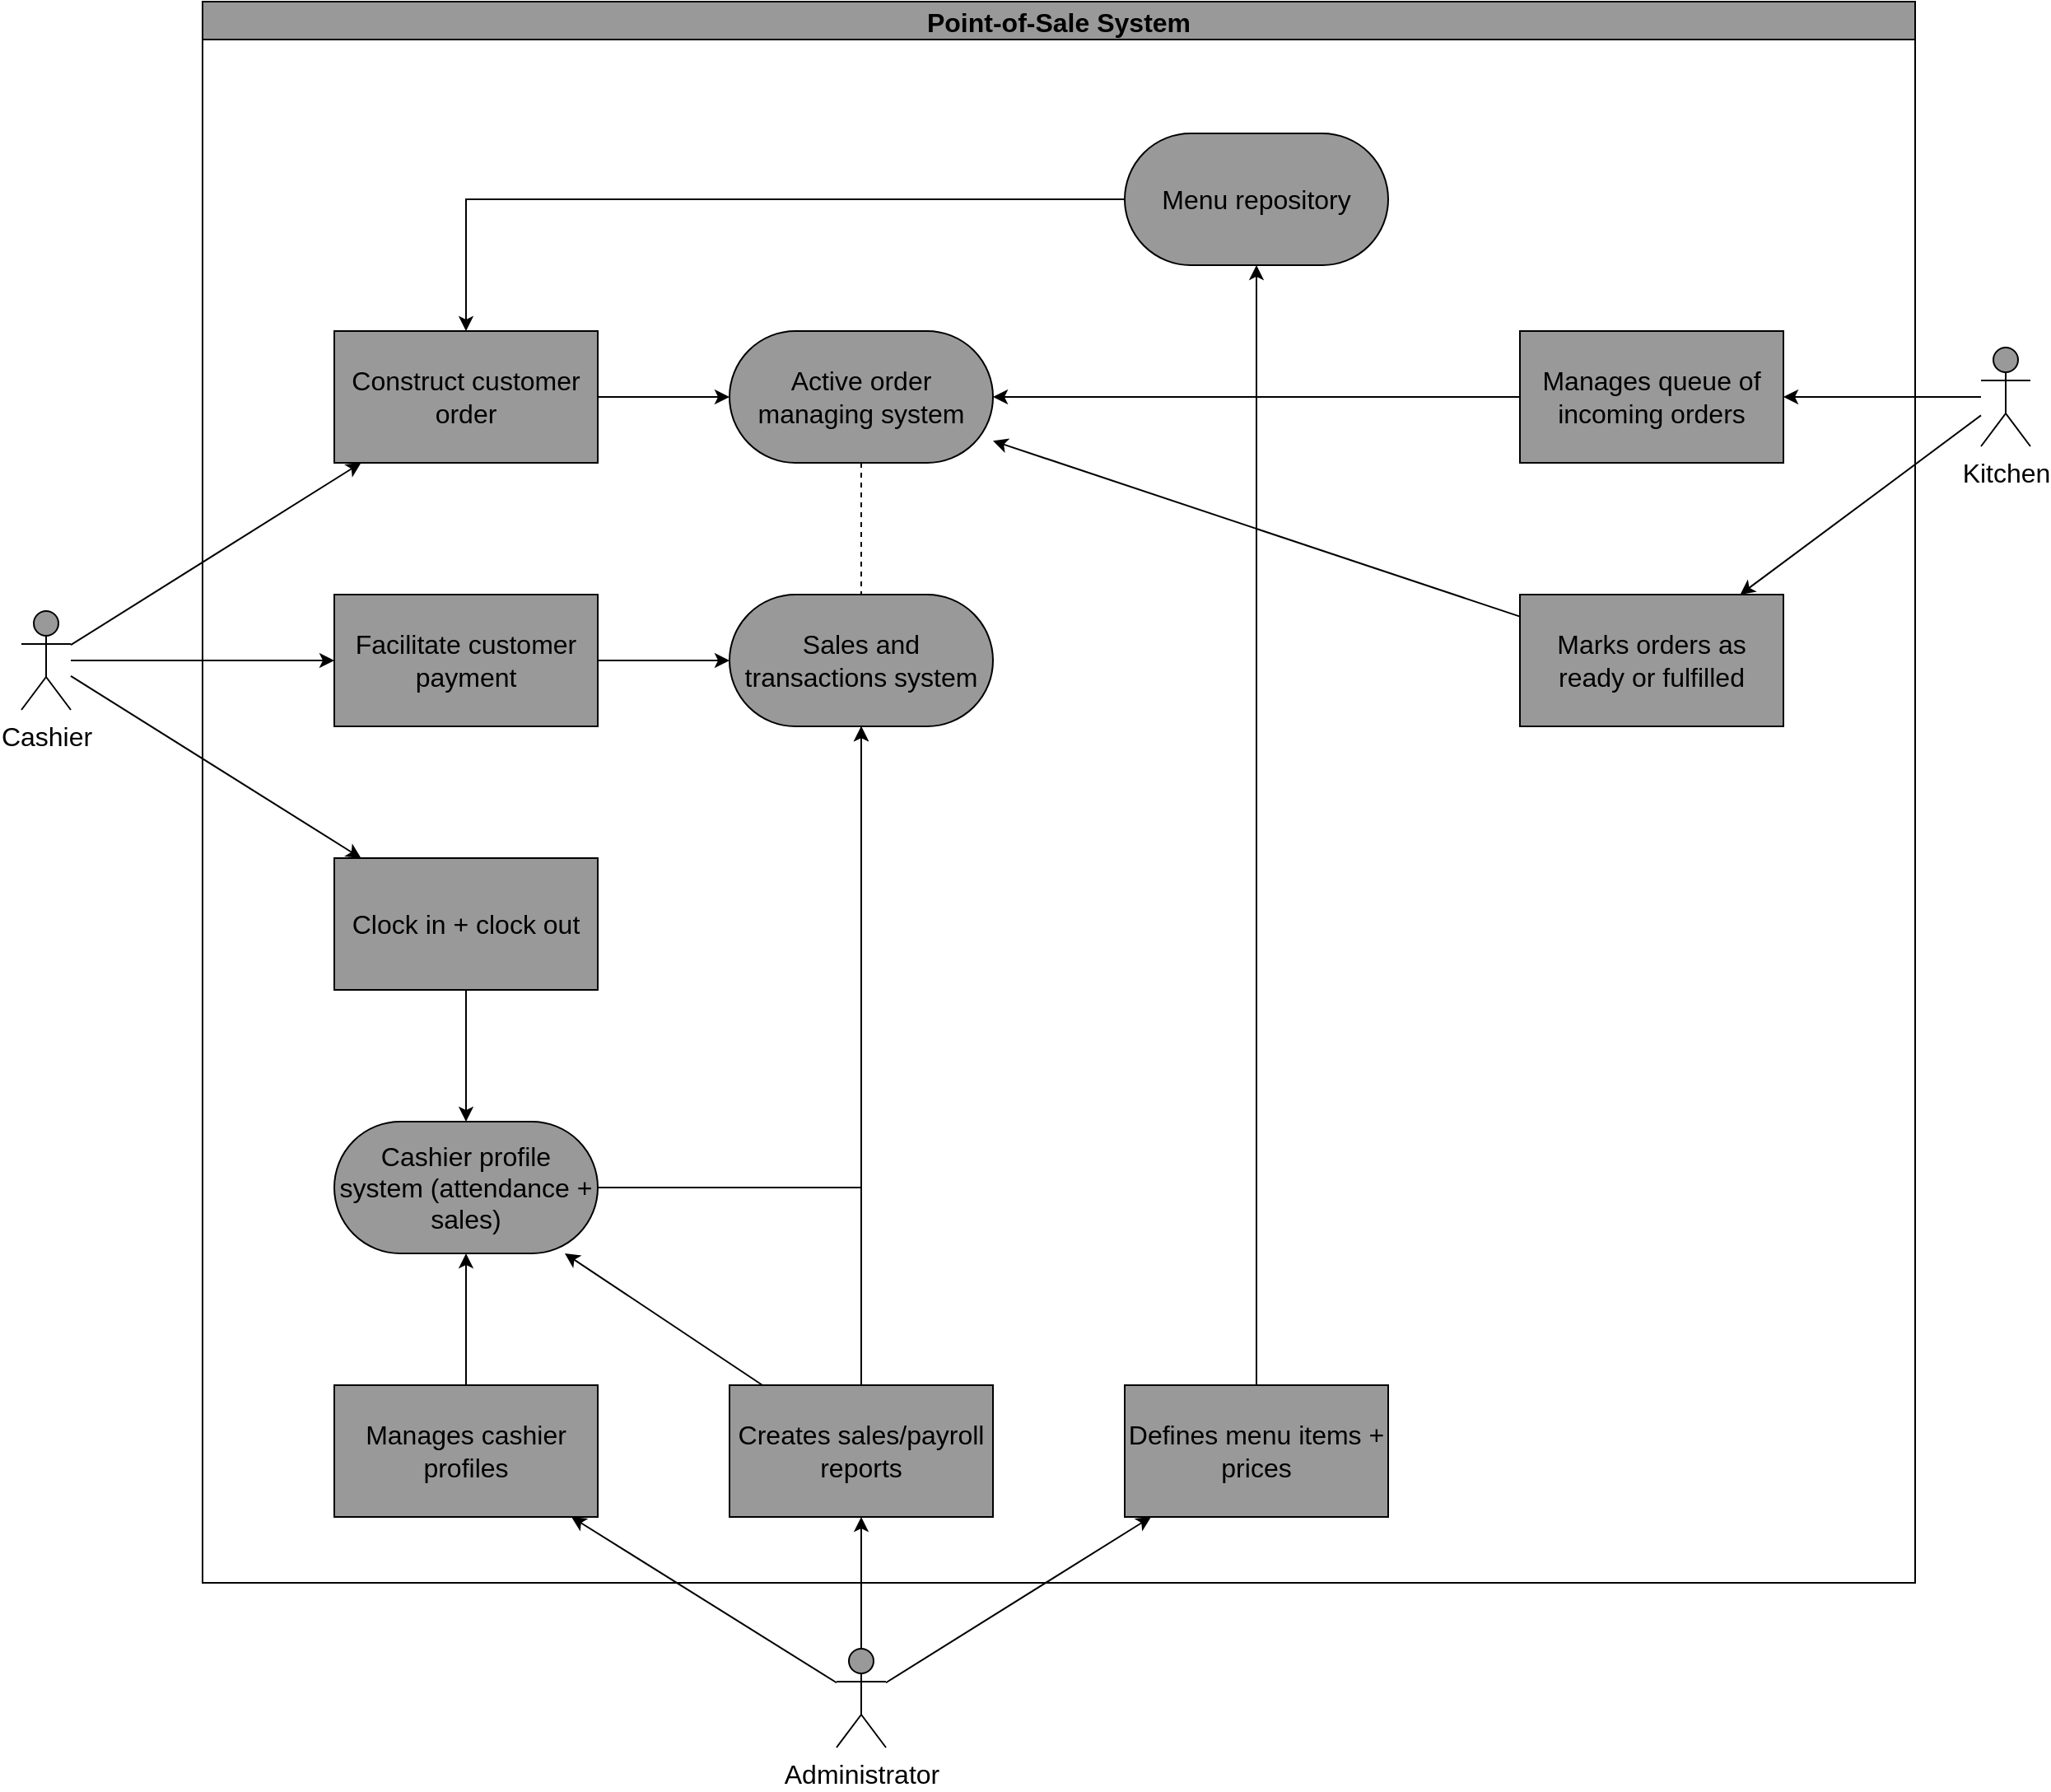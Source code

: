 <mxfile version="20.8.16" type="device"><diagram name="use-case" id="IndRB2VbSeA_82g0Wild"><mxGraphModel dx="2057" dy="1188" grid="1" gridSize="10" guides="1" tooltips="1" connect="1" arrows="1" fold="1" page="1" pageScale="1" pageWidth="1600" pageHeight="1200" math="0" shadow="0"><root><mxCell id="0"/><mxCell id="1" parent="0"/><mxCell id="WKDvjSBLzK-Cvk2dFask-39" style="edgeStyle=none;rounded=0;orthogonalLoop=1;jettySize=auto;html=1;fontSize=16;" parent="1" source="WKDvjSBLzK-Cvk2dFask-31" target="WKDvjSBLzK-Cvk2dFask-38" edge="1"><mxGeometry relative="1" as="geometry"/></mxCell><mxCell id="WKDvjSBLzK-Cvk2dFask-41" style="edgeStyle=none;rounded=0;orthogonalLoop=1;jettySize=auto;html=1;fontSize=16;" parent="1" source="WKDvjSBLzK-Cvk2dFask-31" target="WKDvjSBLzK-Cvk2dFask-40" edge="1"><mxGeometry relative="1" as="geometry"/></mxCell><mxCell id="WKDvjSBLzK-Cvk2dFask-45" style="edgeStyle=none;rounded=0;orthogonalLoop=1;jettySize=auto;html=1;fontSize=16;" parent="1" source="WKDvjSBLzK-Cvk2dFask-31" target="WKDvjSBLzK-Cvk2dFask-44" edge="1"><mxGeometry relative="1" as="geometry"/></mxCell><mxCell id="WKDvjSBLzK-Cvk2dFask-31" value="Cashier" style="shape=umlActor;verticalLabelPosition=bottom;verticalAlign=top;html=1;fontSize=16;fillColor=#999999;" parent="1" vertex="1"><mxGeometry x="130" y="450" width="30" height="60" as="geometry"/></mxCell><mxCell id="WKDvjSBLzK-Cvk2dFask-60" style="edgeStyle=none;rounded=0;orthogonalLoop=1;jettySize=auto;html=1;fontSize=16;" parent="1" source="WKDvjSBLzK-Cvk2dFask-32" target="WKDvjSBLzK-Cvk2dFask-57" edge="1"><mxGeometry relative="1" as="geometry"/></mxCell><mxCell id="WKDvjSBLzK-Cvk2dFask-79" style="edgeStyle=none;rounded=0;orthogonalLoop=1;jettySize=auto;html=1;fontSize=16;" parent="1" source="WKDvjSBLzK-Cvk2dFask-32" target="WKDvjSBLzK-Cvk2dFask-77" edge="1"><mxGeometry relative="1" as="geometry"/></mxCell><mxCell id="WKDvjSBLzK-Cvk2dFask-88" style="edgeStyle=none;rounded=0;orthogonalLoop=1;jettySize=auto;html=1;fontSize=16;endArrow=classic;endFill=1;" parent="1" source="WKDvjSBLzK-Cvk2dFask-32" target="WKDvjSBLzK-Cvk2dFask-87" edge="1"><mxGeometry relative="1" as="geometry"/></mxCell><mxCell id="WKDvjSBLzK-Cvk2dFask-32" value="Administrator" style="shape=umlActor;verticalLabelPosition=bottom;verticalAlign=top;html=1;fontSize=16;fillColor=#999999;" parent="1" vertex="1"><mxGeometry x="625" y="1080" width="30" height="60" as="geometry"/></mxCell><mxCell id="WKDvjSBLzK-Cvk2dFask-51" style="edgeStyle=none;rounded=0;orthogonalLoop=1;jettySize=auto;html=1;fontSize=16;" parent="1" source="WKDvjSBLzK-Cvk2dFask-33" target="WKDvjSBLzK-Cvk2dFask-50" edge="1"><mxGeometry relative="1" as="geometry"/></mxCell><mxCell id="WKDvjSBLzK-Cvk2dFask-54" style="edgeStyle=none;rounded=0;orthogonalLoop=1;jettySize=auto;html=1;fontSize=16;" parent="1" source="WKDvjSBLzK-Cvk2dFask-33" target="WKDvjSBLzK-Cvk2dFask-52" edge="1"><mxGeometry relative="1" as="geometry"/></mxCell><mxCell id="WKDvjSBLzK-Cvk2dFask-33" value="Kitchen" style="shape=umlActor;verticalLabelPosition=bottom;verticalAlign=top;html=1;fontSize=16;fillColor=#999999;" parent="1" vertex="1"><mxGeometry x="1320" y="290" width="30" height="60" as="geometry"/></mxCell><mxCell id="WKDvjSBLzK-Cvk2dFask-37" value="Point-of-Sale System" style="swimlane;fontSize=16;fillColor=#999999;" parent="1" vertex="1"><mxGeometry x="240" y="80" width="1040" height="960" as="geometry"/></mxCell><mxCell id="WKDvjSBLzK-Cvk2dFask-49" style="edgeStyle=none;rounded=0;orthogonalLoop=1;jettySize=auto;html=1;fontSize=16;" parent="WKDvjSBLzK-Cvk2dFask-37" source="WKDvjSBLzK-Cvk2dFask-38" target="WKDvjSBLzK-Cvk2dFask-48" edge="1"><mxGeometry relative="1" as="geometry"/></mxCell><mxCell id="WKDvjSBLzK-Cvk2dFask-38" value="Construct customer order" style="rounded=1;whiteSpace=wrap;html=1;fontSize=16;fillColor=#999999;arcSize=0;" parent="WKDvjSBLzK-Cvk2dFask-37" vertex="1"><mxGeometry x="80" y="200" width="160" height="80" as="geometry"/></mxCell><mxCell id="WKDvjSBLzK-Cvk2dFask-43" style="edgeStyle=none;rounded=0;orthogonalLoop=1;jettySize=auto;html=1;fontSize=16;" parent="WKDvjSBLzK-Cvk2dFask-37" source="WKDvjSBLzK-Cvk2dFask-40" target="WKDvjSBLzK-Cvk2dFask-42" edge="1"><mxGeometry relative="1" as="geometry"/></mxCell><mxCell id="WKDvjSBLzK-Cvk2dFask-40" value="Facilitate customer payment" style="rounded=1;whiteSpace=wrap;html=1;fontSize=16;fillColor=#999999;arcSize=0;" parent="WKDvjSBLzK-Cvk2dFask-37" vertex="1"><mxGeometry x="80" y="360" width="160" height="80" as="geometry"/></mxCell><mxCell id="WKDvjSBLzK-Cvk2dFask-42" value="Sales and transactions system" style="rounded=1;whiteSpace=wrap;html=1;fontSize=16;fillColor=#999999;arcSize=50;" parent="WKDvjSBLzK-Cvk2dFask-37" vertex="1"><mxGeometry x="320" y="360" width="160" height="80" as="geometry"/></mxCell><mxCell id="WKDvjSBLzK-Cvk2dFask-85" style="edgeStyle=none;rounded=0;orthogonalLoop=1;jettySize=auto;html=1;fontSize=16;endArrow=classic;endFill=1;" parent="WKDvjSBLzK-Cvk2dFask-37" source="WKDvjSBLzK-Cvk2dFask-44" target="WKDvjSBLzK-Cvk2dFask-84" edge="1"><mxGeometry relative="1" as="geometry"/></mxCell><mxCell id="WKDvjSBLzK-Cvk2dFask-44" value="Clock in + clock out" style="rounded=1;whiteSpace=wrap;html=1;fontSize=16;fillColor=#999999;arcSize=0;" parent="WKDvjSBLzK-Cvk2dFask-37" vertex="1"><mxGeometry x="80" y="520" width="160" height="80" as="geometry"/></mxCell><mxCell id="6mpPsFSfCsCJ9mfaXcsq-2" style="edgeStyle=orthogonalEdgeStyle;rounded=0;orthogonalLoop=1;jettySize=auto;html=1;dashed=1;endArrow=none;endFill=0;" parent="WKDvjSBLzK-Cvk2dFask-37" source="WKDvjSBLzK-Cvk2dFask-48" target="WKDvjSBLzK-Cvk2dFask-42" edge="1"><mxGeometry relative="1" as="geometry"/></mxCell><mxCell id="WKDvjSBLzK-Cvk2dFask-48" value="Active order managing system" style="rounded=1;whiteSpace=wrap;html=1;fontSize=16;fillColor=#999999;arcSize=50;" parent="WKDvjSBLzK-Cvk2dFask-37" vertex="1"><mxGeometry x="320" y="200" width="160" height="80" as="geometry"/></mxCell><mxCell id="WKDvjSBLzK-Cvk2dFask-53" style="edgeStyle=none;rounded=0;orthogonalLoop=1;jettySize=auto;html=1;fontSize=16;" parent="WKDvjSBLzK-Cvk2dFask-37" source="WKDvjSBLzK-Cvk2dFask-50" target="WKDvjSBLzK-Cvk2dFask-48" edge="1"><mxGeometry relative="1" as="geometry"/></mxCell><mxCell id="WKDvjSBLzK-Cvk2dFask-50" value="Manages queue of incoming orders" style="rounded=1;whiteSpace=wrap;html=1;fontSize=16;fillColor=#999999;arcSize=0;" parent="WKDvjSBLzK-Cvk2dFask-37" vertex="1"><mxGeometry x="800" y="200" width="160" height="80" as="geometry"/></mxCell><mxCell id="WKDvjSBLzK-Cvk2dFask-55" style="edgeStyle=none;rounded=0;orthogonalLoop=1;jettySize=auto;html=1;fontSize=16;" parent="WKDvjSBLzK-Cvk2dFask-37" source="WKDvjSBLzK-Cvk2dFask-52" target="WKDvjSBLzK-Cvk2dFask-48" edge="1"><mxGeometry relative="1" as="geometry"/></mxCell><mxCell id="WKDvjSBLzK-Cvk2dFask-52" value="Marks orders as ready or fulfilled" style="rounded=1;whiteSpace=wrap;html=1;fontSize=16;fillColor=#999999;arcSize=0;" parent="WKDvjSBLzK-Cvk2dFask-37" vertex="1"><mxGeometry x="800" y="360" width="160" height="80" as="geometry"/></mxCell><mxCell id="WKDvjSBLzK-Cvk2dFask-86" style="edgeStyle=none;rounded=0;orthogonalLoop=1;jettySize=auto;html=1;fontSize=16;endArrow=classic;endFill=1;" parent="WKDvjSBLzK-Cvk2dFask-37" source="WKDvjSBLzK-Cvk2dFask-57" target="WKDvjSBLzK-Cvk2dFask-84" edge="1"><mxGeometry relative="1" as="geometry"/></mxCell><mxCell id="6mpPsFSfCsCJ9mfaXcsq-6" style="edgeStyle=orthogonalEdgeStyle;rounded=0;orthogonalLoop=1;jettySize=auto;html=1;endArrow=classic;endFill=1;" parent="WKDvjSBLzK-Cvk2dFask-37" source="WKDvjSBLzK-Cvk2dFask-57" target="WKDvjSBLzK-Cvk2dFask-42" edge="1"><mxGeometry relative="1" as="geometry"/></mxCell><mxCell id="WKDvjSBLzK-Cvk2dFask-57" value="Creates sales/payroll reports" style="rounded=1;whiteSpace=wrap;html=1;fontSize=16;fillColor=#999999;arcSize=0;" parent="WKDvjSBLzK-Cvk2dFask-37" vertex="1"><mxGeometry x="320" y="840" width="160" height="80" as="geometry"/></mxCell><mxCell id="WKDvjSBLzK-Cvk2dFask-81" style="edgeStyle=none;rounded=0;orthogonalLoop=1;jettySize=auto;html=1;fontSize=16;" parent="WKDvjSBLzK-Cvk2dFask-37" source="WKDvjSBLzK-Cvk2dFask-77" target="WKDvjSBLzK-Cvk2dFask-80" edge="1"><mxGeometry relative="1" as="geometry"/></mxCell><mxCell id="WKDvjSBLzK-Cvk2dFask-77" value="Defines menu items + prices" style="rounded=1;whiteSpace=wrap;html=1;fontSize=16;fillColor=#999999;arcSize=0;" parent="WKDvjSBLzK-Cvk2dFask-37" vertex="1"><mxGeometry x="560" y="840" width="160" height="80" as="geometry"/></mxCell><mxCell id="6mpPsFSfCsCJ9mfaXcsq-1" style="edgeStyle=orthogonalEdgeStyle;rounded=0;orthogonalLoop=1;jettySize=auto;html=1;endArrow=classic;endFill=1;" parent="WKDvjSBLzK-Cvk2dFask-37" source="WKDvjSBLzK-Cvk2dFask-80" target="WKDvjSBLzK-Cvk2dFask-38" edge="1"><mxGeometry relative="1" as="geometry"/></mxCell><mxCell id="WKDvjSBLzK-Cvk2dFask-80" value="Menu repository" style="rounded=1;whiteSpace=wrap;html=1;fontSize=16;fillColor=#999999;arcSize=50;" parent="WKDvjSBLzK-Cvk2dFask-37" vertex="1"><mxGeometry x="560" y="80" width="160" height="80" as="geometry"/></mxCell><mxCell id="6mpPsFSfCsCJ9mfaXcsq-7" style="edgeStyle=orthogonalEdgeStyle;rounded=0;orthogonalLoop=1;jettySize=auto;html=1;endArrow=classic;endFill=1;" parent="WKDvjSBLzK-Cvk2dFask-37" source="WKDvjSBLzK-Cvk2dFask-84" target="WKDvjSBLzK-Cvk2dFask-42" edge="1"><mxGeometry relative="1" as="geometry"/></mxCell><mxCell id="WKDvjSBLzK-Cvk2dFask-84" value="Cashier profile system (attendance + sales)" style="rounded=1;whiteSpace=wrap;html=1;fontSize=16;fillColor=#999999;arcSize=50;" parent="WKDvjSBLzK-Cvk2dFask-37" vertex="1"><mxGeometry x="80" y="680" width="160" height="80" as="geometry"/></mxCell><mxCell id="6mpPsFSfCsCJ9mfaXcsq-3" style="edgeStyle=orthogonalEdgeStyle;rounded=0;orthogonalLoop=1;jettySize=auto;html=1;endArrow=classic;endFill=1;" parent="WKDvjSBLzK-Cvk2dFask-37" source="WKDvjSBLzK-Cvk2dFask-87" target="WKDvjSBLzK-Cvk2dFask-84" edge="1"><mxGeometry relative="1" as="geometry"/></mxCell><mxCell id="WKDvjSBLzK-Cvk2dFask-87" value="Manages cashier profiles" style="rounded=1;whiteSpace=wrap;html=1;fontSize=16;fillColor=#999999;arcSize=0;" parent="WKDvjSBLzK-Cvk2dFask-37" vertex="1"><mxGeometry x="80" y="840" width="160" height="80" as="geometry"/></mxCell></root></mxGraphModel></diagram></mxfile>
